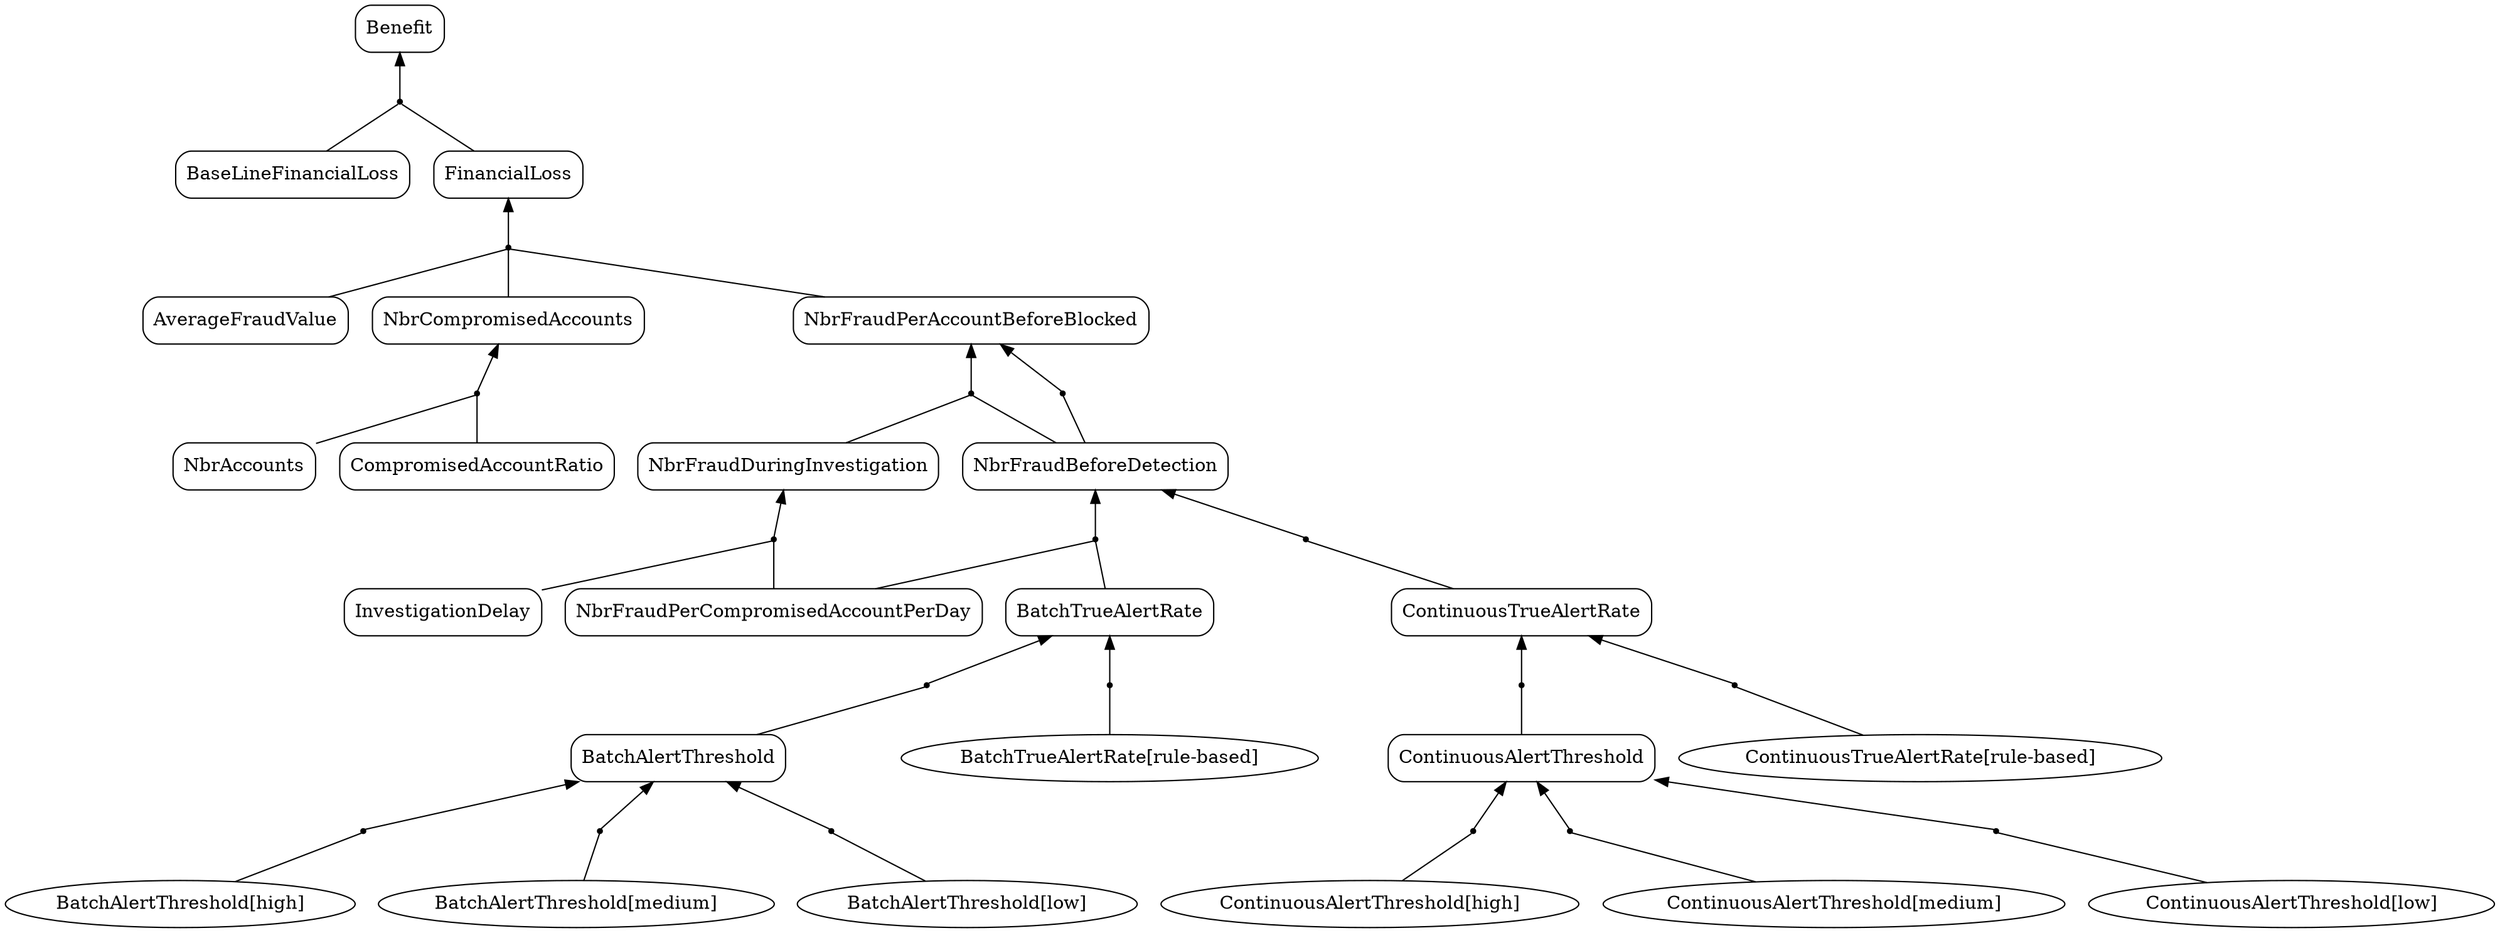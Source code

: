 digraph G { 
rankdir = BT 
"BaseLineFinancialLoss"[shape = box, style = rounded] 
"AverageFraudValue"[shape = box, style = rounded] 
"NbrAccounts"[shape = box, style = rounded] 
"CompromisedAccountRatio"[shape = box, style = rounded] 
"NbrCompromisedAccounts"[shape = box, style = rounded] 
AndRef0[shape = point] 
AndRef0->"NbrCompromisedAccounts"
"NbrAccounts"->AndRef0 [dir = none] 
"CompromisedAccountRatio"->AndRef0 [dir = none] 
AndRef1[shape = point] 
AndRef1->"ContinuousAlertThreshold"
"ContinuousAlertThreshold[high]"->AndRef1 [dir = none] 
AndRef2[shape = point] 
AndRef2->"ContinuousAlertThreshold"
"ContinuousAlertThreshold[medium]"->AndRef2 [dir = none] 
AndRef3[shape = point] 
AndRef3->"ContinuousAlertThreshold"
"ContinuousAlertThreshold[low]"->AndRef3 [dir = none] 
"ContinuousAlertThreshold"[shape = box, style = rounded] 
AndRef4[shape = point] 
AndRef4->"ContinuousTrueAlertRate"
"ContinuousAlertThreshold"->AndRef4 [dir = none] 
AndRef5[shape = point] 
AndRef5->"ContinuousTrueAlertRate"
"ContinuousTrueAlertRate[rule-based]"->AndRef5 [dir = none] 
"ContinuousTrueAlertRate"[shape = box, style = rounded] 
AndRef6[shape = point] 
AndRef6->"NbrFraudBeforeDetection"
"ContinuousTrueAlertRate"->AndRef6 [dir = none] 
"NbrFraudPerCompromisedAccountPerDay"[shape = box, style = rounded] 
AndRef7[shape = point] 
AndRef7->"BatchAlertThreshold"
"BatchAlertThreshold[high]"->AndRef7 [dir = none] 
AndRef8[shape = point] 
AndRef8->"BatchAlertThreshold"
"BatchAlertThreshold[medium]"->AndRef8 [dir = none] 
AndRef9[shape = point] 
AndRef9->"BatchAlertThreshold"
"BatchAlertThreshold[low]"->AndRef9 [dir = none] 
"BatchAlertThreshold"[shape = box, style = rounded] 
AndRef10[shape = point] 
AndRef10->"BatchTrueAlertRate"
"BatchAlertThreshold"->AndRef10 [dir = none] 
AndRef11[shape = point] 
AndRef11->"BatchTrueAlertRate"
"BatchTrueAlertRate[rule-based]"->AndRef11 [dir = none] 
"BatchTrueAlertRate"[shape = box, style = rounded] 
AndRef12[shape = point] 
AndRef12->"NbrFraudBeforeDetection"
"NbrFraudPerCompromisedAccountPerDay"->AndRef12 [dir = none] 
"BatchTrueAlertRate"->AndRef12 [dir = none] 
"NbrFraudBeforeDetection"[shape = box, style = rounded] 
AndRef13[shape = point] 
AndRef13->"NbrFraudPerAccountBeforeBlocked"
"NbrFraudBeforeDetection"->AndRef13 [dir = none] 
"NbrFraudBeforeDetection"[shape = box, style = rounded] 
"NbrFraudPerCompromisedAccountPerDay"[shape = box, style = rounded] 
"InvestigationDelay"[shape = box, style = rounded] 
"NbrFraudDuringInvestigation"[shape = box, style = rounded] 
AndRef14[shape = point] 
AndRef14->"NbrFraudDuringInvestigation"
"NbrFraudPerCompromisedAccountPerDay"->AndRef14 [dir = none] 
"InvestigationDelay"->AndRef14 [dir = none] 
AndRef15[shape = point] 
AndRef15->"NbrFraudPerAccountBeforeBlocked"
"NbrFraudBeforeDetection"->AndRef15 [dir = none] 
"NbrFraudDuringInvestigation"->AndRef15 [dir = none] 
"NbrFraudPerAccountBeforeBlocked"[shape = box, style = rounded] 
"FinancialLoss"[shape = box, style = rounded] 
AndRef16[shape = point] 
AndRef16->"FinancialLoss"
"AverageFraudValue"->AndRef16 [dir = none] 
"NbrCompromisedAccounts"->AndRef16 [dir = none] 
"NbrFraudPerAccountBeforeBlocked"->AndRef16 [dir = none] 
"Benefit"[shape = box, style = rounded] 
AndRef17[shape = point] 
AndRef17->"Benefit"
"BaseLineFinancialLoss"->AndRef17 [dir = none] 
"FinancialLoss"->AndRef17 [dir = none] 
}
